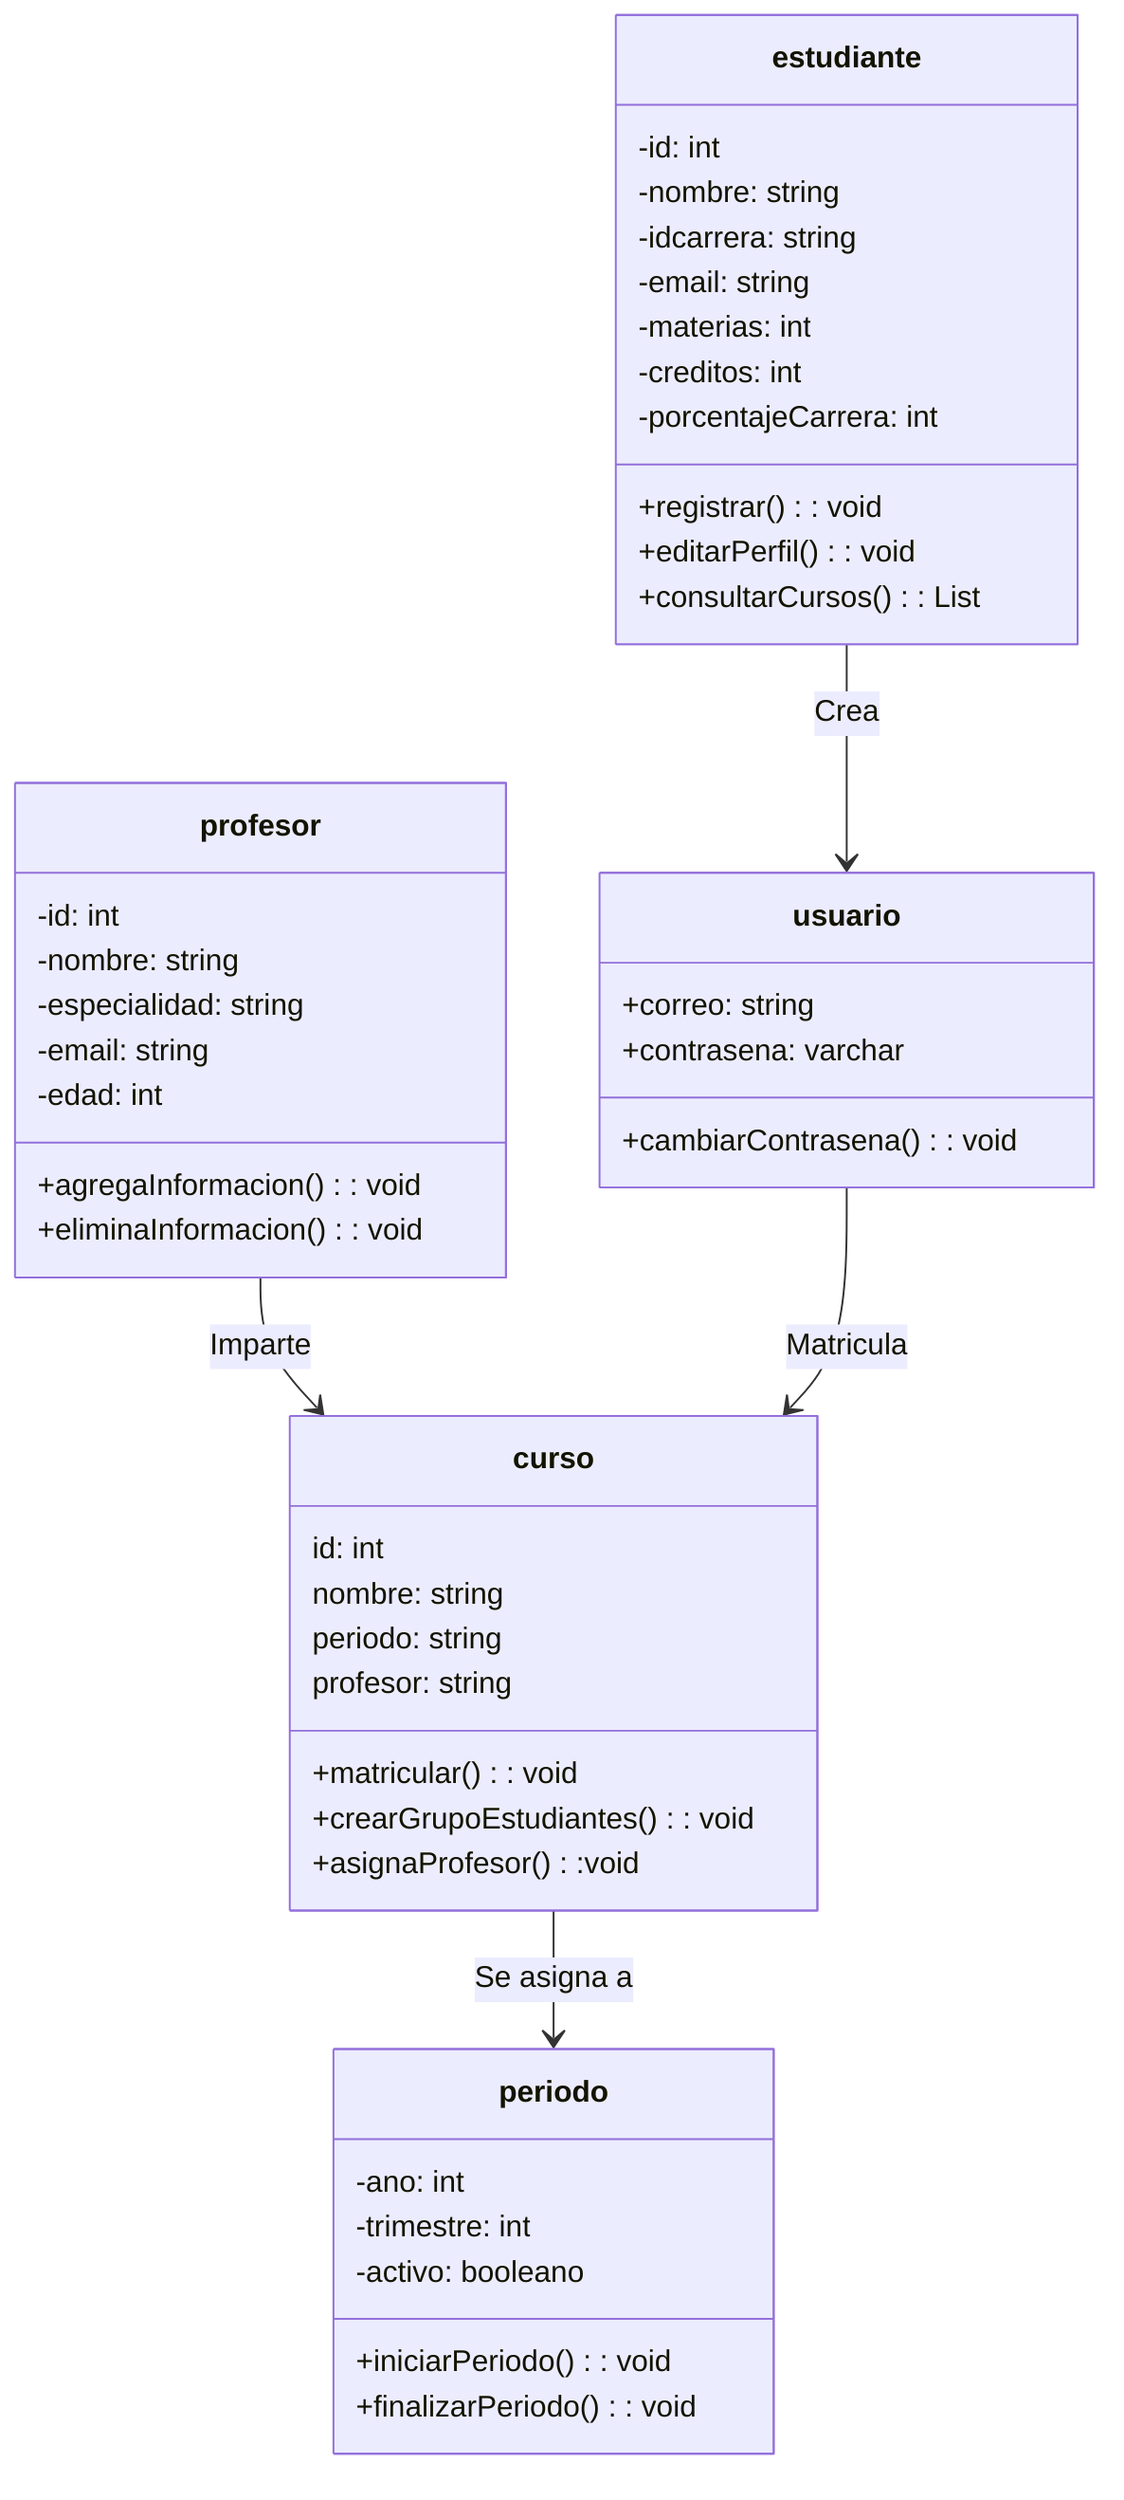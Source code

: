 classDiagram
    class periodo{
        -ano: int
        -trimestre: int
        -activo: booleano
        +iniciarPeriodo(): void
        +finalizarPeriodo(): void
    }
    class curso{
        id: int 
        nombre: string
        periodo: string
        profesor: string
        +matricular(): void
        +crearGrupoEstudiantes(): void
        +asignaProfesor():void
    }
    class profesor{
        -id: int
        -nombre: string
        -especialidad: string
        -email: string
        -edad: int
        +agregaInformacion(): void
        +eliminaInformacion(): void
    }
    class estudiante{
        -id: int
        -nombre: string
        -idcarrera: string
        -email: string
        -materias: int
        -creditos: int
        -porcentajeCarrera: int
        +registrar(): void
        +editarPerfil(): void
        +consultarCursos(): List<Curso>
    }
    class usuario{
        +correo: string
        +contrasena: varchar
        +cambiarContrasena(): void
    }
    
    curso --> periodo: Se asigna a
    profesor --> curso: Imparte 
    usuario --> curso: Matricula
    estudiante --> usuario: Crea